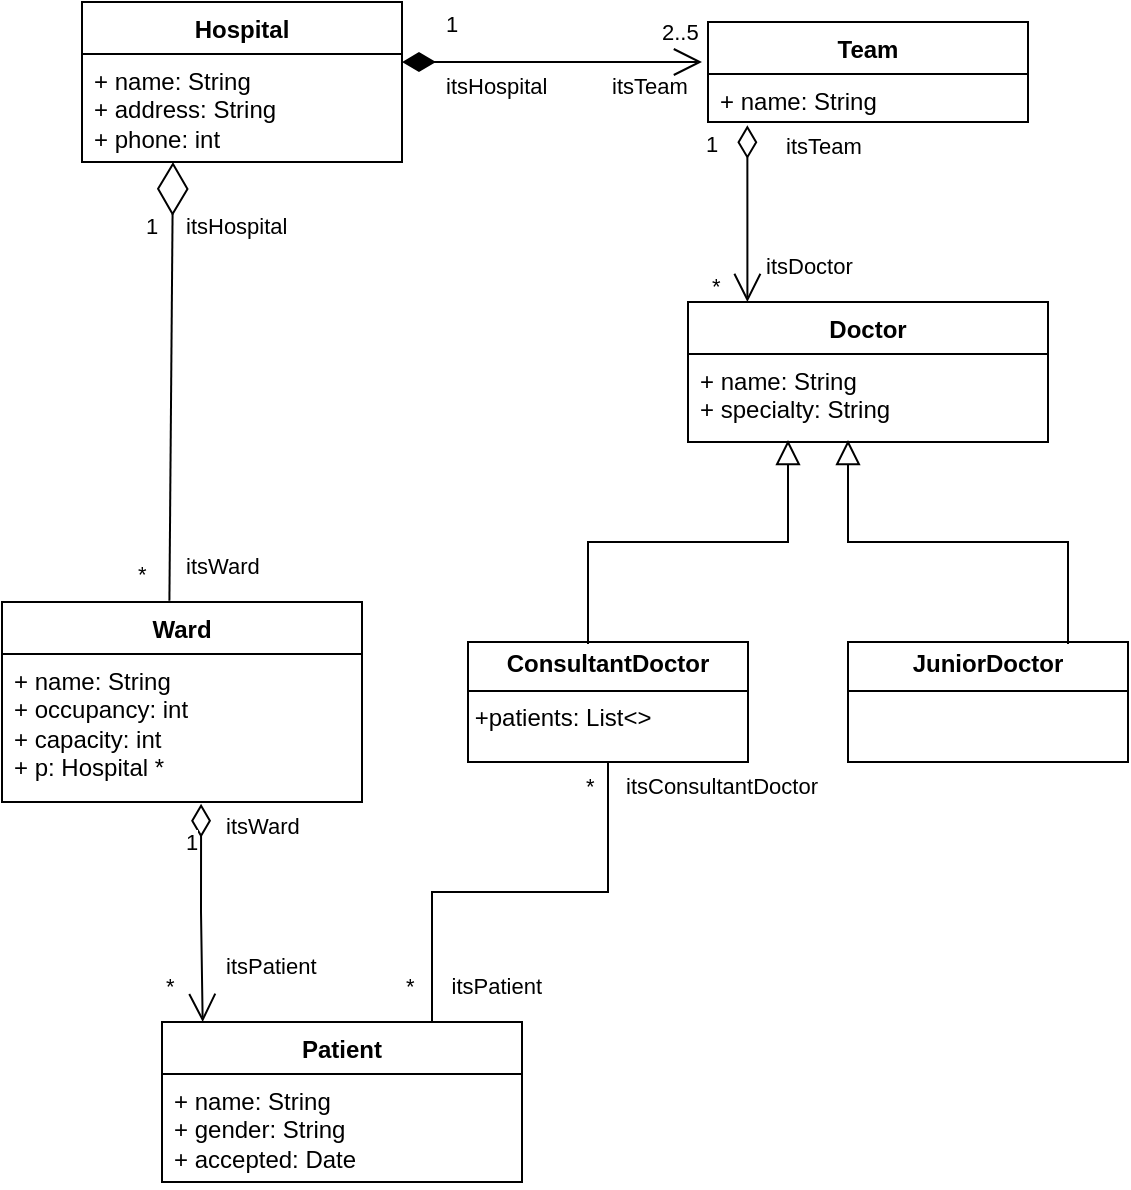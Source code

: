 <mxfile version="26.2.5">
  <diagram id="C5RBs43oDa-KdzZeNtuy" name="Page-1">
    <mxGraphModel dx="1426" dy="766" grid="1" gridSize="10" guides="1" tooltips="1" connect="1" arrows="1" fold="1" page="1" pageScale="1" pageWidth="827" pageHeight="1169" math="0" shadow="0">
      <root>
        <mxCell id="WIyWlLk6GJQsqaUBKTNV-0" />
        <mxCell id="WIyWlLk6GJQsqaUBKTNV-1" parent="WIyWlLk6GJQsqaUBKTNV-0" />
        <mxCell id="X_XIPfBHk28gVsEsd68m-1" value="Hospital" style="swimlane;fontStyle=1;align=center;verticalAlign=top;childLayout=stackLayout;horizontal=1;startSize=26;horizontalStack=0;resizeParent=1;resizeParentMax=0;resizeLast=0;collapsible=1;marginBottom=0;whiteSpace=wrap;html=1;" vertex="1" parent="WIyWlLk6GJQsqaUBKTNV-1">
          <mxGeometry x="220" y="380" width="160" height="80" as="geometry">
            <mxRectangle x="370" y="660" width="80" height="30" as="alternateBounds" />
          </mxGeometry>
        </mxCell>
        <mxCell id="X_XIPfBHk28gVsEsd68m-2" value="+ name: String&lt;div&gt;+ address: String&lt;/div&gt;&lt;div&gt;&lt;div&gt;+ phone: int&lt;/div&gt;&lt;div&gt;&lt;br&gt;&lt;/div&gt;&lt;/div&gt;" style="text;strokeColor=none;fillColor=none;align=left;verticalAlign=top;spacingLeft=4;spacingRight=4;overflow=hidden;rotatable=0;points=[[0,0.5],[1,0.5]];portConstraint=eastwest;whiteSpace=wrap;html=1;" vertex="1" parent="X_XIPfBHk28gVsEsd68m-1">
          <mxGeometry y="26" width="160" height="54" as="geometry" />
        </mxCell>
        <mxCell id="X_XIPfBHk28gVsEsd68m-6" value="Ward" style="swimlane;fontStyle=1;align=center;verticalAlign=top;childLayout=stackLayout;horizontal=1;startSize=26;horizontalStack=0;resizeParent=1;resizeParentMax=0;resizeLast=0;collapsible=1;marginBottom=0;whiteSpace=wrap;html=1;" vertex="1" parent="WIyWlLk6GJQsqaUBKTNV-1">
          <mxGeometry x="180" y="680" width="180" height="100" as="geometry">
            <mxRectangle x="370" y="660" width="80" height="30" as="alternateBounds" />
          </mxGeometry>
        </mxCell>
        <mxCell id="X_XIPfBHk28gVsEsd68m-7" value="+ name: String&lt;div&gt;+ occupancy: int&lt;/div&gt;&lt;div&gt;&lt;div&gt;+ capacity: int&lt;/div&gt;&lt;div&gt;+ p: Hospital *&lt;/div&gt;&lt;div&gt;&lt;br&gt;&lt;/div&gt;&lt;div&gt;&lt;br&gt;&lt;/div&gt;&lt;div&gt;&lt;br&gt;&lt;/div&gt;&lt;/div&gt;" style="text;strokeColor=none;fillColor=none;align=left;verticalAlign=top;spacingLeft=4;spacingRight=4;overflow=hidden;rotatable=0;points=[[0,0.5],[1,0.5]];portConstraint=eastwest;whiteSpace=wrap;html=1;" vertex="1" parent="X_XIPfBHk28gVsEsd68m-6">
          <mxGeometry y="26" width="180" height="74" as="geometry" />
        </mxCell>
        <mxCell id="X_XIPfBHk28gVsEsd68m-10" value="Patient" style="swimlane;fontStyle=1;align=center;verticalAlign=top;childLayout=stackLayout;horizontal=1;startSize=26;horizontalStack=0;resizeParent=1;resizeParentMax=0;resizeLast=0;collapsible=1;marginBottom=0;whiteSpace=wrap;html=1;" vertex="1" parent="WIyWlLk6GJQsqaUBKTNV-1">
          <mxGeometry x="260" y="890" width="180" height="80" as="geometry">
            <mxRectangle x="370" y="660" width="80" height="30" as="alternateBounds" />
          </mxGeometry>
        </mxCell>
        <mxCell id="X_XIPfBHk28gVsEsd68m-11" value="+ name: String&lt;div&gt;+ gender: String&lt;/div&gt;&lt;div&gt;&lt;div&gt;+ accepted: Date&lt;/div&gt;&lt;div&gt;&lt;br&gt;&lt;/div&gt;&lt;div&gt;&lt;br&gt;&lt;/div&gt;&lt;/div&gt;" style="text;strokeColor=none;fillColor=none;align=left;verticalAlign=top;spacingLeft=4;spacingRight=4;overflow=hidden;rotatable=0;points=[[0,0.5],[1,0.5]];portConstraint=eastwest;whiteSpace=wrap;html=1;" vertex="1" parent="X_XIPfBHk28gVsEsd68m-10">
          <mxGeometry y="26" width="180" height="54" as="geometry" />
        </mxCell>
        <mxCell id="X_XIPfBHk28gVsEsd68m-12" value="Doctor" style="swimlane;fontStyle=1;align=center;verticalAlign=top;childLayout=stackLayout;horizontal=1;startSize=26;horizontalStack=0;resizeParent=1;resizeParentMax=0;resizeLast=0;collapsible=1;marginBottom=0;whiteSpace=wrap;html=1;" vertex="1" parent="WIyWlLk6GJQsqaUBKTNV-1">
          <mxGeometry x="523" y="530" width="180" height="70" as="geometry">
            <mxRectangle x="370" y="660" width="80" height="30" as="alternateBounds" />
          </mxGeometry>
        </mxCell>
        <mxCell id="X_XIPfBHk28gVsEsd68m-13" value="+ name: String&lt;div&gt;+ specialty: String&lt;/div&gt;&lt;div&gt;&lt;div&gt;&lt;br&gt;&lt;/div&gt;&lt;div&gt;&lt;br&gt;&lt;/div&gt;&lt;/div&gt;" style="text;strokeColor=none;fillColor=none;align=left;verticalAlign=top;spacingLeft=4;spacingRight=4;overflow=hidden;rotatable=0;points=[[0,0.5],[1,0.5]];portConstraint=eastwest;whiteSpace=wrap;html=1;" vertex="1" parent="X_XIPfBHk28gVsEsd68m-12">
          <mxGeometry y="26" width="180" height="44" as="geometry" />
        </mxCell>
        <mxCell id="X_XIPfBHk28gVsEsd68m-19" value="&lt;p style=&quot;margin:0px;margin-top:4px;text-align:center;&quot;&gt;&lt;b&gt;JuniorDoctor&lt;/b&gt;&lt;/p&gt;&lt;hr size=&quot;1&quot; style=&quot;border-style:solid;&quot;&gt;&lt;div style=&quot;height:2px;&quot;&gt;&lt;/div&gt;" style="verticalAlign=top;align=left;overflow=fill;html=1;whiteSpace=wrap;" vertex="1" parent="WIyWlLk6GJQsqaUBKTNV-1">
          <mxGeometry x="603" y="700" width="140" height="60" as="geometry" />
        </mxCell>
        <mxCell id="X_XIPfBHk28gVsEsd68m-20" value="&lt;p style=&quot;margin:0px;margin-top:4px;text-align:center;&quot;&gt;&lt;b&gt;ConsultantDoctor&lt;/b&gt;&lt;/p&gt;&lt;hr size=&quot;1&quot; style=&quot;border-style:solid;&quot;&gt;&lt;div style=&quot;height:2px;&quot;&gt;&amp;nbsp;+patients: List&amp;lt;&amp;gt;&lt;/div&gt;" style="verticalAlign=top;align=left;overflow=fill;html=1;whiteSpace=wrap;" vertex="1" parent="WIyWlLk6GJQsqaUBKTNV-1">
          <mxGeometry x="413" y="700" width="140" height="60" as="geometry" />
        </mxCell>
        <mxCell id="X_XIPfBHk28gVsEsd68m-24" value="" style="endArrow=block;endSize=10;endFill=0;shadow=0;strokeWidth=1;rounded=0;curved=0;edgeStyle=elbowEdgeStyle;elbow=vertical;" edge="1" parent="WIyWlLk6GJQsqaUBKTNV-1">
          <mxGeometry width="160" relative="1" as="geometry">
            <mxPoint x="713" y="701" as="sourcePoint" />
            <mxPoint x="603" y="599" as="targetPoint" />
          </mxGeometry>
        </mxCell>
        <mxCell id="X_XIPfBHk28gVsEsd68m-26" value="" style="endArrow=block;endSize=10;endFill=0;shadow=0;strokeWidth=1;rounded=0;curved=0;edgeStyle=elbowEdgeStyle;elbow=vertical;" edge="1" parent="WIyWlLk6GJQsqaUBKTNV-1">
          <mxGeometry width="160" relative="1" as="geometry">
            <mxPoint x="473" y="701" as="sourcePoint" />
            <mxPoint x="573" y="599" as="targetPoint" />
          </mxGeometry>
        </mxCell>
        <mxCell id="X_XIPfBHk28gVsEsd68m-27" value="Team" style="swimlane;fontStyle=1;align=center;verticalAlign=top;childLayout=stackLayout;horizontal=1;startSize=26;horizontalStack=0;resizeParent=1;resizeParentMax=0;resizeLast=0;collapsible=1;marginBottom=0;whiteSpace=wrap;html=1;" vertex="1" parent="WIyWlLk6GJQsqaUBKTNV-1">
          <mxGeometry x="533" y="390" width="160" height="50" as="geometry">
            <mxRectangle x="370" y="660" width="80" height="30" as="alternateBounds" />
          </mxGeometry>
        </mxCell>
        <mxCell id="X_XIPfBHk28gVsEsd68m-28" value="+ name: String&lt;div&gt;&lt;div&gt;&lt;br&gt;&lt;/div&gt;&lt;/div&gt;" style="text;strokeColor=none;fillColor=none;align=left;verticalAlign=top;spacingLeft=4;spacingRight=4;overflow=hidden;rotatable=0;points=[[0,0.5],[1,0.5]];portConstraint=eastwest;whiteSpace=wrap;html=1;" vertex="1" parent="X_XIPfBHk28gVsEsd68m-27">
          <mxGeometry y="26" width="160" height="24" as="geometry" />
        </mxCell>
        <mxCell id="X_XIPfBHk28gVsEsd68m-30" value="" style="endArrow=none;html=1;edgeStyle=orthogonalEdgeStyle;rounded=0;exitX=0.5;exitY=1;exitDx=0;exitDy=0;entryX=0.75;entryY=0;entryDx=0;entryDy=0;" edge="1" parent="WIyWlLk6GJQsqaUBKTNV-1" source="X_XIPfBHk28gVsEsd68m-20" target="X_XIPfBHk28gVsEsd68m-10">
          <mxGeometry relative="1" as="geometry">
            <mxPoint x="373" y="830" as="sourcePoint" />
            <mxPoint x="533" y="830" as="targetPoint" />
          </mxGeometry>
        </mxCell>
        <mxCell id="X_XIPfBHk28gVsEsd68m-31" value="itsConsultantDoctor" style="edgeLabel;resizable=0;html=1;align=left;verticalAlign=bottom;" connectable="0" vertex="1" parent="X_XIPfBHk28gVsEsd68m-30">
          <mxGeometry x="-1" relative="1" as="geometry">
            <mxPoint x="7" y="20" as="offset" />
          </mxGeometry>
        </mxCell>
        <mxCell id="X_XIPfBHk28gVsEsd68m-32" value="itsPatient" style="edgeLabel;resizable=0;html=1;align=right;verticalAlign=bottom;" connectable="0" vertex="1" parent="X_XIPfBHk28gVsEsd68m-30">
          <mxGeometry x="1" relative="1" as="geometry">
            <mxPoint x="55" y="-10" as="offset" />
          </mxGeometry>
        </mxCell>
        <mxCell id="X_XIPfBHk28gVsEsd68m-34" value="*" style="edgeLabel;resizable=0;html=1;align=left;verticalAlign=bottom;" connectable="0" vertex="1" parent="WIyWlLk6GJQsqaUBKTNV-1">
          <mxGeometry x="380" y="880" as="geometry" />
        </mxCell>
        <mxCell id="X_XIPfBHk28gVsEsd68m-35" value="*" style="edgeLabel;resizable=0;html=1;align=left;verticalAlign=bottom;" connectable="0" vertex="1" parent="WIyWlLk6GJQsqaUBKTNV-1">
          <mxGeometry x="470" y="780" as="geometry" />
        </mxCell>
        <mxCell id="X_XIPfBHk28gVsEsd68m-36" value="itsTeam" style="edgeLabel;resizable=0;html=1;align=left;verticalAlign=bottom;" connectable="0" vertex="1" parent="WIyWlLk6GJQsqaUBKTNV-1">
          <mxGeometry x="570" y="460" as="geometry" />
        </mxCell>
        <mxCell id="X_XIPfBHk28gVsEsd68m-37" value="itsDoctor" style="edgeLabel;resizable=0;html=1;align=left;verticalAlign=bottom;" connectable="0" vertex="1" parent="WIyWlLk6GJQsqaUBKTNV-1">
          <mxGeometry x="560" y="520" as="geometry" />
        </mxCell>
        <mxCell id="X_XIPfBHk28gVsEsd68m-38" value="*" style="edgeLabel;resizable=0;html=1;align=left;verticalAlign=bottom;" connectable="0" vertex="1" parent="WIyWlLk6GJQsqaUBKTNV-1">
          <mxGeometry x="533" y="530" as="geometry" />
        </mxCell>
        <mxCell id="X_XIPfBHk28gVsEsd68m-41" value="itsHospital" style="edgeLabel;resizable=0;html=1;align=left;verticalAlign=bottom;" connectable="0" vertex="1" parent="WIyWlLk6GJQsqaUBKTNV-1">
          <mxGeometry x="400" y="430" as="geometry" />
        </mxCell>
        <mxCell id="X_XIPfBHk28gVsEsd68m-42" value="itsTeam" style="edgeLabel;resizable=0;html=1;align=left;verticalAlign=bottom;" connectable="0" vertex="1" parent="WIyWlLk6GJQsqaUBKTNV-1">
          <mxGeometry x="483" y="430" as="geometry" />
        </mxCell>
        <mxCell id="X_XIPfBHk28gVsEsd68m-44" value="2..5" style="edgeLabel;resizable=0;html=1;align=left;verticalAlign=bottom;" connectable="0" vertex="1" parent="WIyWlLk6GJQsqaUBKTNV-1">
          <mxGeometry x="400" y="420" as="geometry">
            <mxPoint x="108" y="-17" as="offset" />
          </mxGeometry>
        </mxCell>
        <mxCell id="X_XIPfBHk28gVsEsd68m-48" value="itsWard" style="edgeLabel;resizable=0;html=1;align=left;verticalAlign=bottom;" connectable="0" vertex="1" parent="WIyWlLk6GJQsqaUBKTNV-1">
          <mxGeometry x="290" y="800" as="geometry" />
        </mxCell>
        <mxCell id="X_XIPfBHk28gVsEsd68m-49" value="itsPatient" style="edgeLabel;resizable=0;html=1;align=left;verticalAlign=bottom;" connectable="0" vertex="1" parent="WIyWlLk6GJQsqaUBKTNV-1">
          <mxGeometry x="290" y="870" as="geometry" />
        </mxCell>
        <mxCell id="X_XIPfBHk28gVsEsd68m-50" value="*" style="edgeLabel;resizable=0;html=1;align=left;verticalAlign=bottom;" connectable="0" vertex="1" parent="WIyWlLk6GJQsqaUBKTNV-1">
          <mxGeometry x="260" y="880" as="geometry" />
        </mxCell>
        <mxCell id="X_XIPfBHk28gVsEsd68m-54" value="1" style="endArrow=open;html=1;endSize=12;startArrow=diamondThin;startSize=14;startFill=1;edgeStyle=orthogonalEdgeStyle;align=left;verticalAlign=bottom;rounded=0;" edge="1" parent="WIyWlLk6GJQsqaUBKTNV-1">
          <mxGeometry x="-0.733" y="10" relative="1" as="geometry">
            <mxPoint x="380" y="410" as="sourcePoint" />
            <mxPoint x="530" y="410" as="targetPoint" />
            <mxPoint as="offset" />
          </mxGeometry>
        </mxCell>
        <mxCell id="X_XIPfBHk28gVsEsd68m-55" value="1" style="endArrow=open;html=1;endSize=12;startArrow=diamondThin;startSize=14;startFill=0;edgeStyle=orthogonalEdgeStyle;align=left;verticalAlign=bottom;rounded=0;exitX=0.123;exitY=1.066;exitDx=0;exitDy=0;exitPerimeter=0;" edge="1" parent="WIyWlLk6GJQsqaUBKTNV-1" source="X_XIPfBHk28gVsEsd68m-28" target="X_XIPfBHk28gVsEsd68m-12">
          <mxGeometry x="-0.584" y="-23" relative="1" as="geometry">
            <mxPoint x="440" y="510" as="sourcePoint" />
            <mxPoint x="600" y="570" as="targetPoint" />
            <Array as="points">
              <mxPoint x="553" y="490" />
              <mxPoint x="553" y="490" />
            </Array>
            <mxPoint as="offset" />
          </mxGeometry>
        </mxCell>
        <mxCell id="X_XIPfBHk28gVsEsd68m-56" value="1" style="endArrow=open;html=1;endSize=12;startArrow=diamondThin;startSize=14;startFill=0;edgeStyle=orthogonalEdgeStyle;align=left;verticalAlign=bottom;rounded=0;exitX=0.553;exitY=1.012;exitDx=0;exitDy=0;exitPerimeter=0;" edge="1" parent="WIyWlLk6GJQsqaUBKTNV-1" source="X_XIPfBHk28gVsEsd68m-7">
          <mxGeometry x="-0.482" y="-10" relative="1" as="geometry">
            <mxPoint x="280" y="790" as="sourcePoint" />
            <mxPoint x="280.34" y="890" as="targetPoint" />
            <Array as="points">
              <mxPoint x="280" y="835" />
              <mxPoint x="280" y="835" />
            </Array>
            <mxPoint as="offset" />
          </mxGeometry>
        </mxCell>
        <mxCell id="X_XIPfBHk28gVsEsd68m-57" value="" style="endArrow=diamondThin;endFill=0;endSize=24;html=1;rounded=0;entryX=0.562;entryY=0.991;entryDx=0;entryDy=0;entryPerimeter=0;exitX=0.465;exitY=-0.006;exitDx=0;exitDy=0;exitPerimeter=0;" edge="1" parent="WIyWlLk6GJQsqaUBKTNV-1" source="X_XIPfBHk28gVsEsd68m-6">
          <mxGeometry width="160" relative="1" as="geometry">
            <mxPoint x="220.0" y="658.65" as="sourcePoint" />
            <mxPoint x="265.5" y="460.004" as="targetPoint" />
          </mxGeometry>
        </mxCell>
        <mxCell id="X_XIPfBHk28gVsEsd68m-58" value="itsWard" style="edgeLabel;resizable=0;html=1;align=left;verticalAlign=bottom;" connectable="0" vertex="1" parent="WIyWlLk6GJQsqaUBKTNV-1">
          <mxGeometry x="270" y="670" as="geometry" />
        </mxCell>
        <mxCell id="X_XIPfBHk28gVsEsd68m-59" value="itsHospital" style="edgeLabel;resizable=0;html=1;align=left;verticalAlign=bottom;" connectable="0" vertex="1" parent="WIyWlLk6GJQsqaUBKTNV-1">
          <mxGeometry x="270" y="500" as="geometry" />
        </mxCell>
        <mxCell id="X_XIPfBHk28gVsEsd68m-62" value="1" style="edgeLabel;resizable=0;html=1;align=left;verticalAlign=bottom;" connectable="0" vertex="1" parent="WIyWlLk6GJQsqaUBKTNV-1">
          <mxGeometry x="250" y="500" as="geometry" />
        </mxCell>
        <mxCell id="X_XIPfBHk28gVsEsd68m-63" value="*" style="edgeLabel;resizable=0;html=1;align=left;verticalAlign=bottom;" connectable="0" vertex="1" parent="WIyWlLk6GJQsqaUBKTNV-1">
          <mxGeometry x="250" y="530" as="geometry">
            <mxPoint x="-4" y="144" as="offset" />
          </mxGeometry>
        </mxCell>
      </root>
    </mxGraphModel>
  </diagram>
</mxfile>
